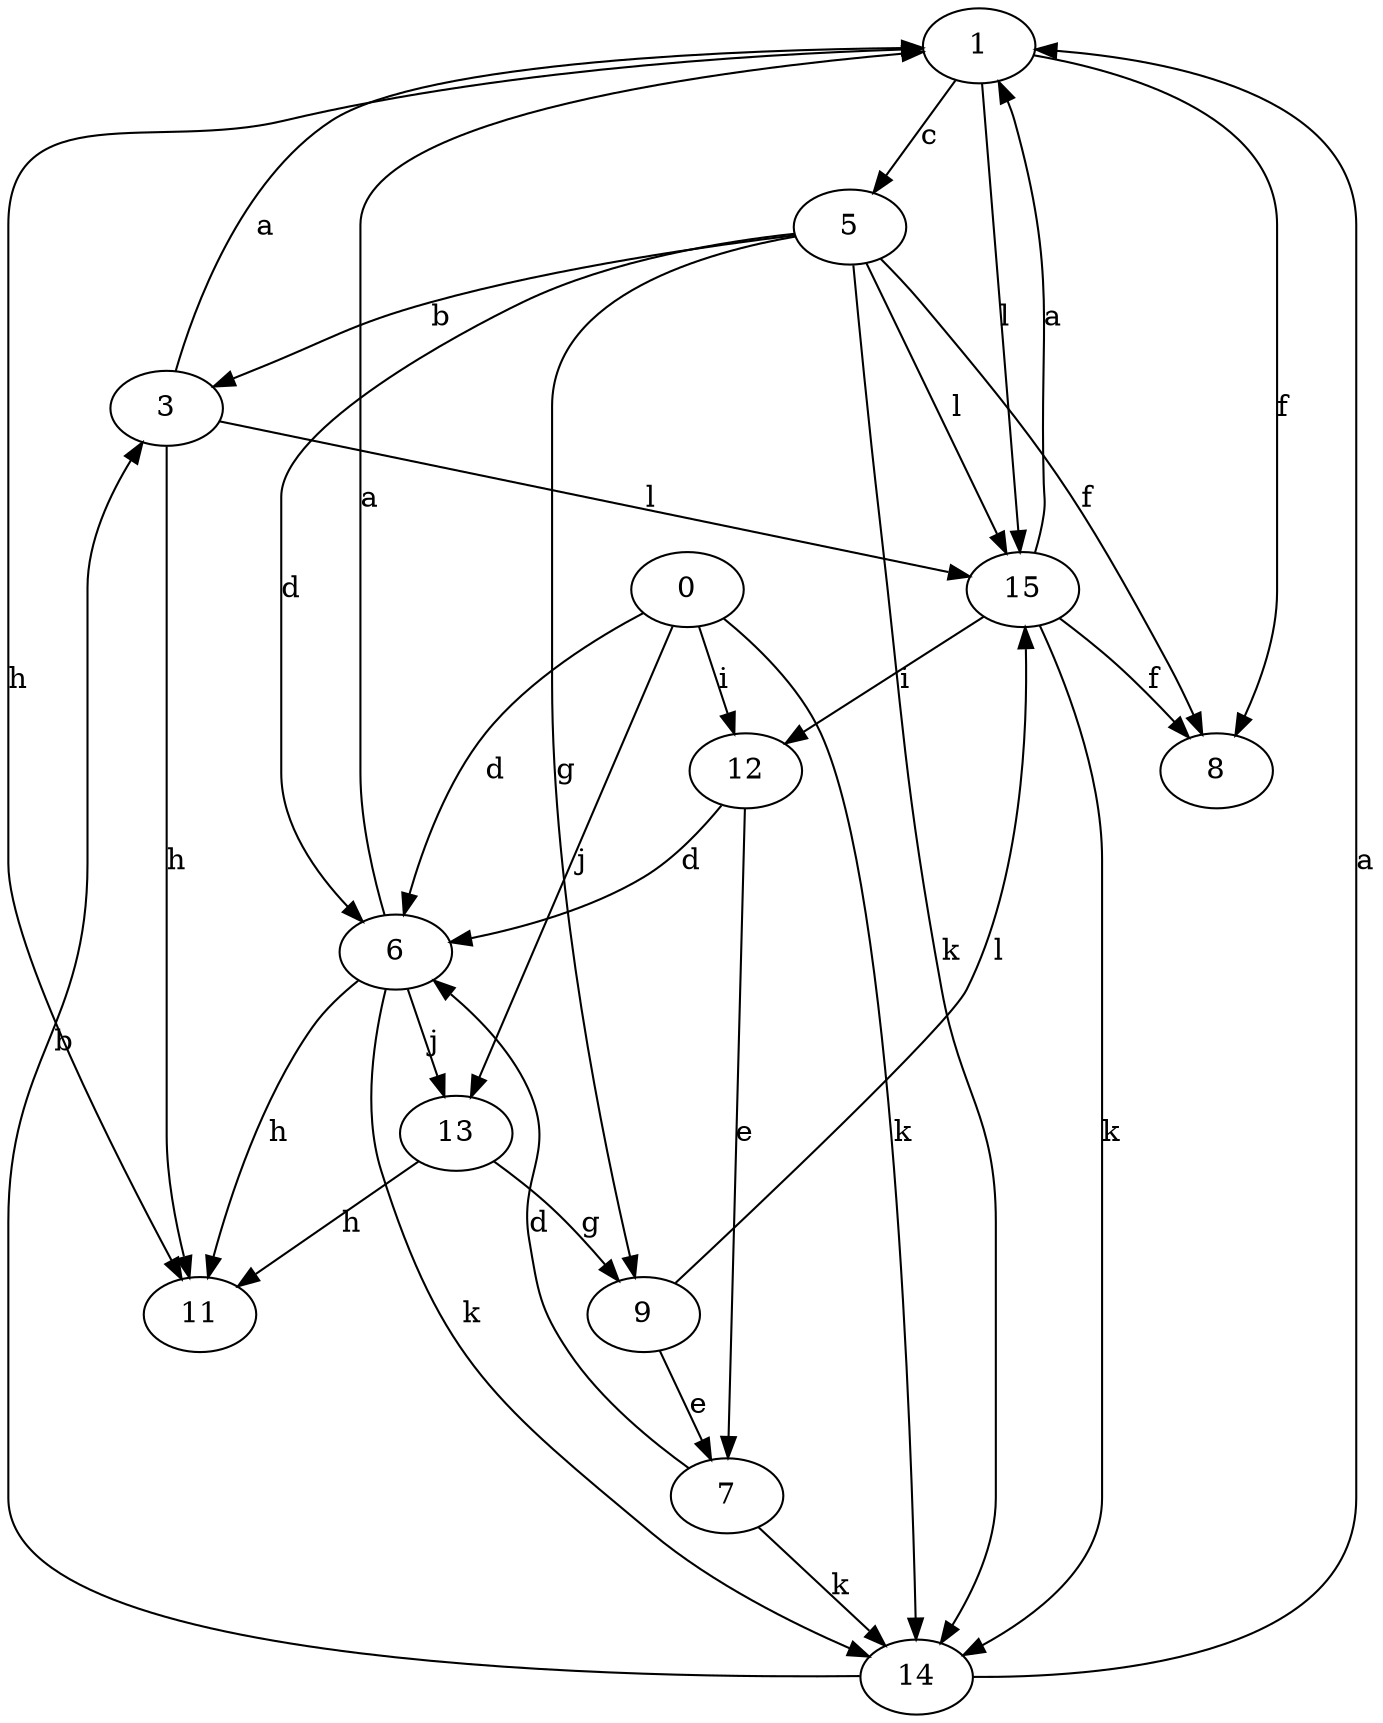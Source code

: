 strict digraph  {
1;
3;
5;
6;
7;
8;
9;
11;
12;
13;
14;
0;
15;
1 -> 5  [label=c];
1 -> 8  [label=f];
1 -> 11  [label=h];
1 -> 15  [label=l];
3 -> 1  [label=a];
3 -> 11  [label=h];
3 -> 15  [label=l];
5 -> 3  [label=b];
5 -> 6  [label=d];
5 -> 8  [label=f];
5 -> 9  [label=g];
5 -> 14  [label=k];
5 -> 15  [label=l];
6 -> 1  [label=a];
6 -> 11  [label=h];
6 -> 13  [label=j];
6 -> 14  [label=k];
7 -> 6  [label=d];
7 -> 14  [label=k];
9 -> 7  [label=e];
9 -> 15  [label=l];
12 -> 6  [label=d];
12 -> 7  [label=e];
13 -> 9  [label=g];
13 -> 11  [label=h];
14 -> 1  [label=a];
14 -> 3  [label=b];
0 -> 6  [label=d];
0 -> 12  [label=i];
0 -> 13  [label=j];
0 -> 14  [label=k];
15 -> 1  [label=a];
15 -> 8  [label=f];
15 -> 12  [label=i];
15 -> 14  [label=k];
}
